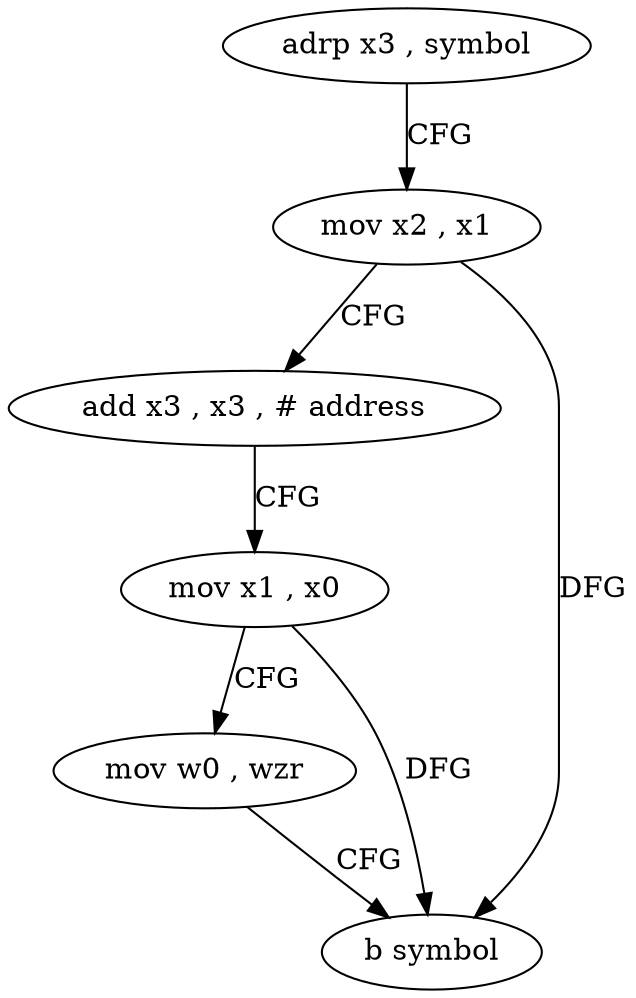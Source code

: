 digraph "func" {
"4212876" [label = "adrp x3 , symbol" ]
"4212880" [label = "mov x2 , x1" ]
"4212884" [label = "add x3 , x3 , # address" ]
"4212888" [label = "mov x1 , x0" ]
"4212892" [label = "mov w0 , wzr" ]
"4212896" [label = "b symbol" ]
"4212876" -> "4212880" [ label = "CFG" ]
"4212880" -> "4212884" [ label = "CFG" ]
"4212880" -> "4212896" [ label = "DFG" ]
"4212884" -> "4212888" [ label = "CFG" ]
"4212888" -> "4212892" [ label = "CFG" ]
"4212888" -> "4212896" [ label = "DFG" ]
"4212892" -> "4212896" [ label = "CFG" ]
}
